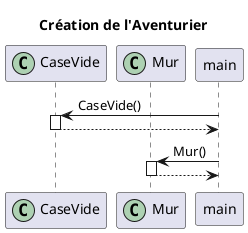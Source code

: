 @startuml 
title Création de l'Aventurier
participant CaseVide << (C,#ADD1B2) >>
participant Mur << (C,#ADD1B2) >>


main -> CaseVide : CaseVide()
activate CaseVide
CaseVide --> main 
deactivate CaseVide
main -> Mur : Mur()
activate Mur
Mur --> main
deactivate Mur

@enduml